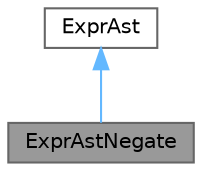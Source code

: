 digraph "ExprAstNegate"
{
 // INTERACTIVE_SVG=YES
 // LATEX_PDF_SIZE
  bgcolor="transparent";
  edge [fontname=Helvetica,fontsize=10,labelfontname=Helvetica,labelfontsize=10];
  node [fontname=Helvetica,fontsize=10,shape=box,height=0.2,width=0.4];
  Node1 [label="ExprAstNegate",height=0.2,width=0.4,color="gray40", fillcolor="grey60", style="filled", fontcolor="black",tooltip="Class representing a negation (not) operator in the AST."];
  Node2 -> Node1 [dir="back",color="steelblue1",style="solid",tooltip=" "];
  Node2 [label="ExprAst",height=0.2,width=0.4,color="gray40", fillcolor="white", style="filled",URL="$dc/dfa/class_expr_ast.html",tooltip="Base class for all nodes in the abstract syntax tree of an expression."];
}
